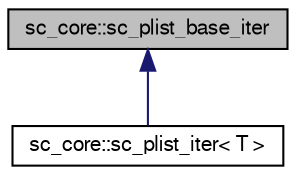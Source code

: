 digraph "sc_core::sc_plist_base_iter"
{
  edge [fontname="FreeSans",fontsize="10",labelfontname="FreeSans",labelfontsize="10"];
  node [fontname="FreeSans",fontsize="10",shape=record];
  Node0 [label="sc_core::sc_plist_base_iter",height=0.2,width=0.4,color="black", fillcolor="grey75", style="filled", fontcolor="black"];
  Node0 -> Node1 [dir="back",color="midnightblue",fontsize="10",style="solid",fontname="FreeSans"];
  Node1 [label="sc_core::sc_plist_iter\< T \>",height=0.2,width=0.4,color="black", fillcolor="white", style="filled",URL="$a02068.html"];
}
